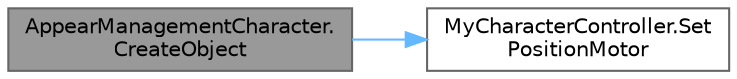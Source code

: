 digraph "AppearManagementCharacter.CreateObject"
{
 // LATEX_PDF_SIZE
  bgcolor="transparent";
  edge [fontname=Helvetica,fontsize=10,labelfontname=Helvetica,labelfontsize=10];
  node [fontname=Helvetica,fontsize=10,shape=box,height=0.2,width=0.4];
  rankdir="LR";
  Node1 [id="Node000001",label="AppearManagementCharacter.\lCreateObject",height=0.2,width=0.4,color="gray40", fillcolor="grey60", style="filled", fontcolor="black",tooltip=" "];
  Node1 -> Node2 [id="edge2_Node000001_Node000002",color="steelblue1",style="solid",tooltip=" "];
  Node2 [id="Node000002",label="MyCharacterController.Set\lPositionMotor",height=0.2,width=0.4,color="grey40", fillcolor="white", style="filled",URL="$class_my_character_controller.html#ae75dc4895fde6a5bc8cc24c1a794aedb",tooltip=" "];
}
